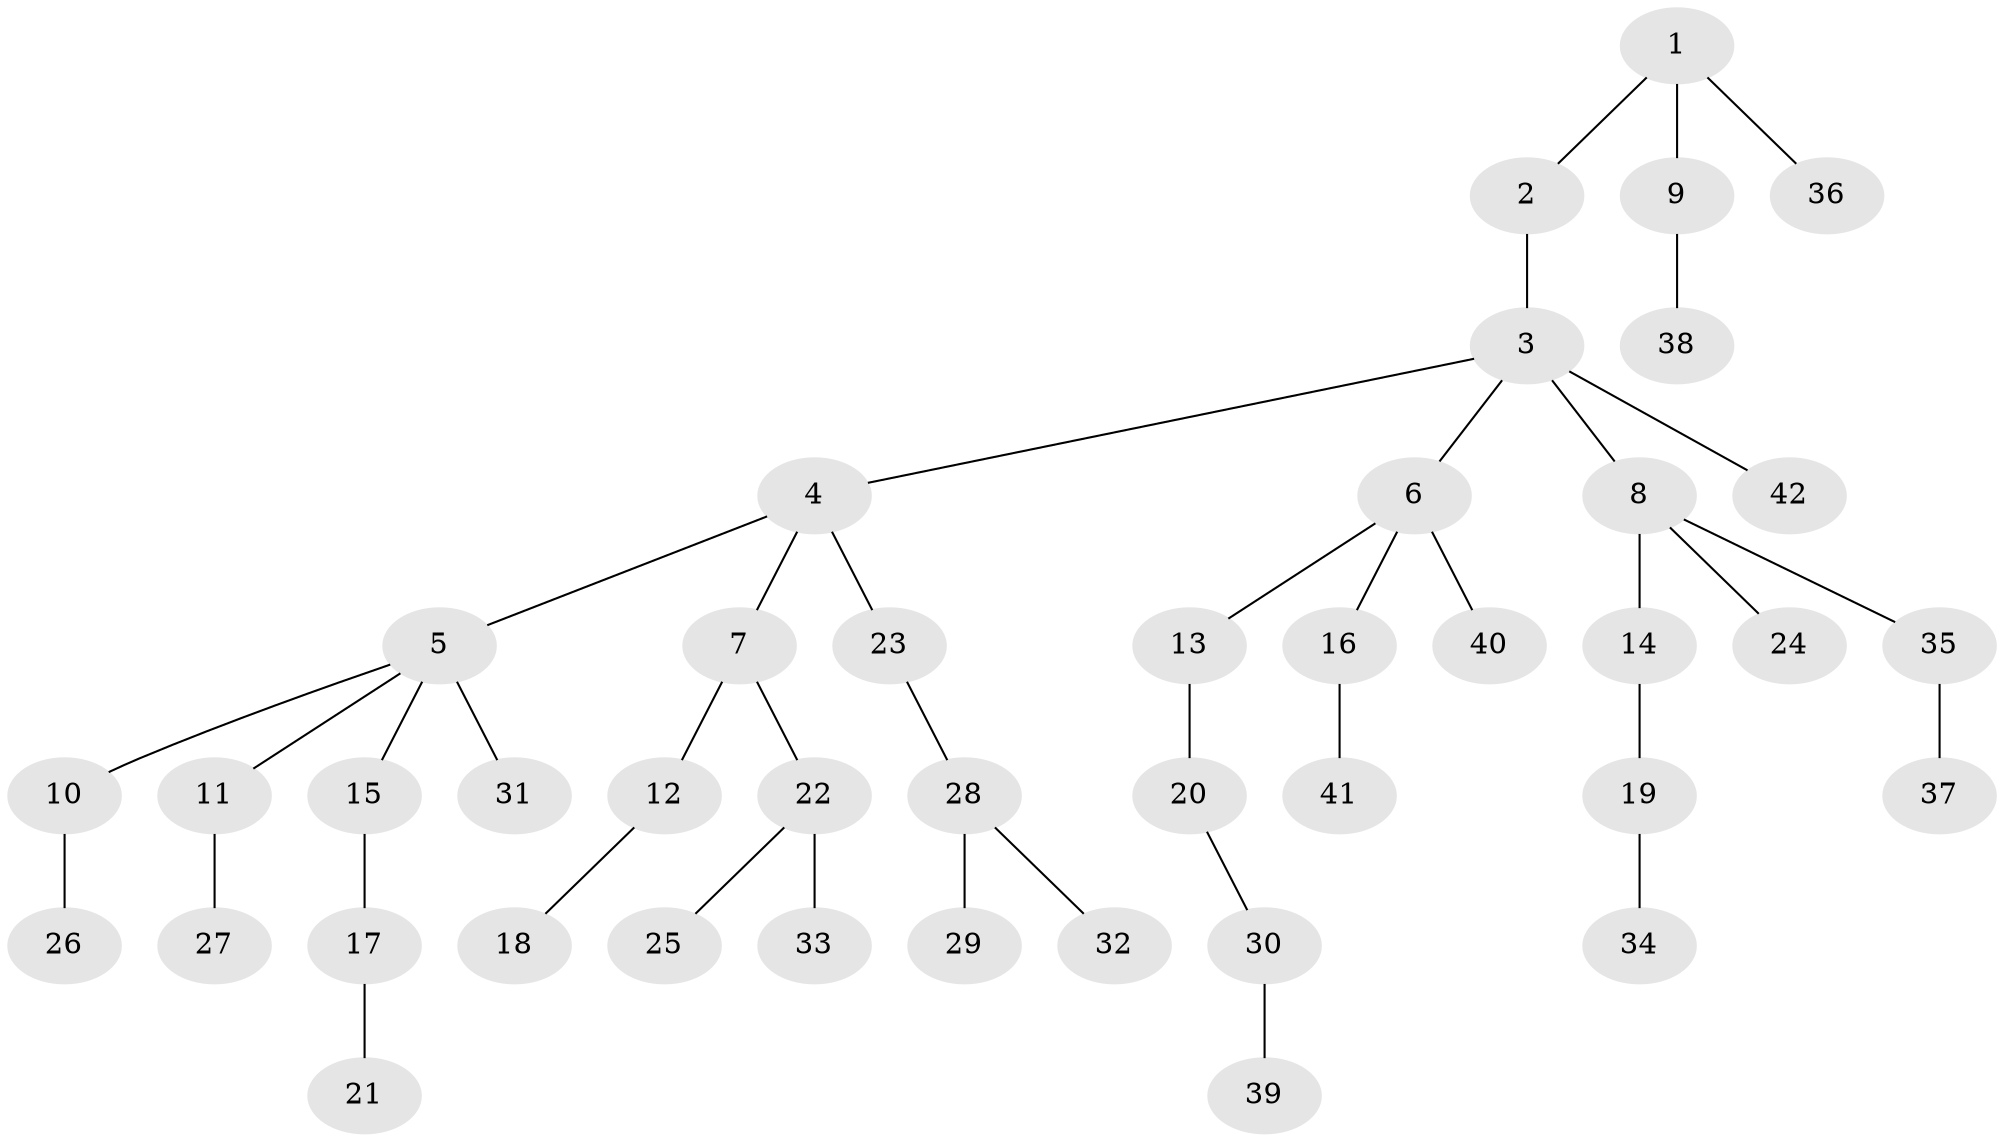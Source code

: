 // original degree distribution, {2: 0.275, 3: 0.15, 6: 0.0125, 5: 0.0375, 4: 0.0625, 1: 0.4625}
// Generated by graph-tools (version 1.1) at 2025/36/03/09/25 02:36:29]
// undirected, 42 vertices, 41 edges
graph export_dot {
graph [start="1"]
  node [color=gray90,style=filled];
  1;
  2;
  3;
  4;
  5;
  6;
  7;
  8;
  9;
  10;
  11;
  12;
  13;
  14;
  15;
  16;
  17;
  18;
  19;
  20;
  21;
  22;
  23;
  24;
  25;
  26;
  27;
  28;
  29;
  30;
  31;
  32;
  33;
  34;
  35;
  36;
  37;
  38;
  39;
  40;
  41;
  42;
  1 -- 2 [weight=1.0];
  1 -- 9 [weight=3.0];
  1 -- 36 [weight=1.0];
  2 -- 3 [weight=1.0];
  3 -- 4 [weight=1.0];
  3 -- 6 [weight=1.0];
  3 -- 8 [weight=1.0];
  3 -- 42 [weight=1.0];
  4 -- 5 [weight=2.0];
  4 -- 7 [weight=1.0];
  4 -- 23 [weight=2.0];
  5 -- 10 [weight=1.0];
  5 -- 11 [weight=1.0];
  5 -- 15 [weight=1.0];
  5 -- 31 [weight=1.0];
  6 -- 13 [weight=1.0];
  6 -- 16 [weight=1.0];
  6 -- 40 [weight=1.0];
  7 -- 12 [weight=1.0];
  7 -- 22 [weight=1.0];
  8 -- 14 [weight=1.0];
  8 -- 24 [weight=1.0];
  8 -- 35 [weight=1.0];
  9 -- 38 [weight=1.0];
  10 -- 26 [weight=1.0];
  11 -- 27 [weight=1.0];
  12 -- 18 [weight=1.0];
  13 -- 20 [weight=1.0];
  14 -- 19 [weight=1.0];
  15 -- 17 [weight=1.0];
  16 -- 41 [weight=1.0];
  17 -- 21 [weight=1.0];
  19 -- 34 [weight=1.0];
  20 -- 30 [weight=1.0];
  22 -- 25 [weight=1.0];
  22 -- 33 [weight=3.0];
  23 -- 28 [weight=1.0];
  28 -- 29 [weight=1.0];
  28 -- 32 [weight=1.0];
  30 -- 39 [weight=1.0];
  35 -- 37 [weight=1.0];
}
